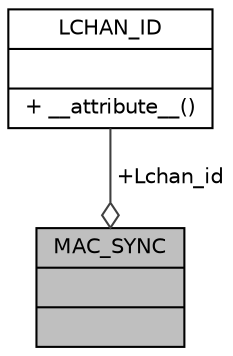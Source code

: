 digraph "MAC_SYNC"
{
 // LATEX_PDF_SIZE
  edge [fontname="Helvetica",fontsize="10",labelfontname="Helvetica",labelfontsize="10"];
  node [fontname="Helvetica",fontsize="10",shape=record];
  Node1 [label="{MAC_SYNC\n||}",height=0.2,width=0.4,color="black", fillcolor="grey75", style="filled", fontcolor="black",tooltip="MAC Logical Channel Descriptor."];
  Node2 -> Node1 [color="grey25",fontsize="10",style="solid",label=" +Lchan_id" ,arrowhead="odiamond",fontname="Helvetica"];
  Node2 [label="{LCHAN_ID\n||+ __attribute__()\l}",height=0.2,width=0.4,color="black", fillcolor="white", style="filled",URL="$structLCHAN__ID.html",tooltip="Logical Channel ID structure."];
}
